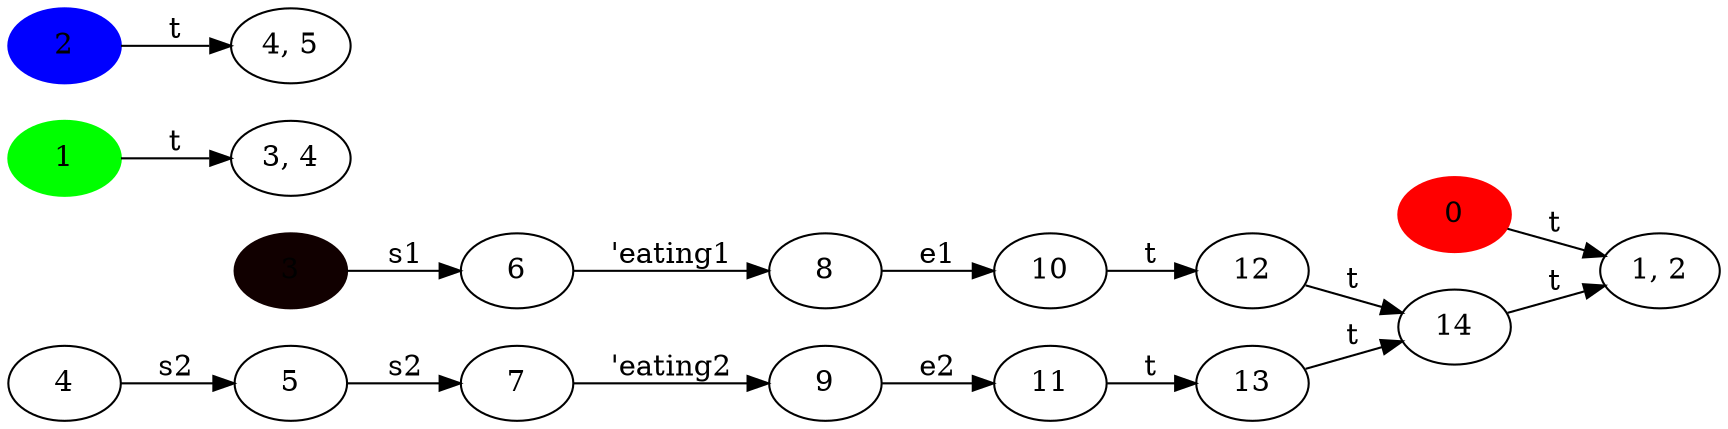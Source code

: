 digraph M {
style=filled;
rankdir = LR  ;

0->		"1, 2"[label="t"]

1->		"3, 4"[label="t"]

2->		"4, 5" [label="t"]

3->		"6"  [label="s1"]

4->
5->		"7"  [label="s2"]

6->		"8" [label="'eating1"]

7->		"9"[label="'eating2"]

8->		"10"[label="e1"]

9->		"11"[label="e2"]

10->	"12"[label="t"]

11->		"13"[label="t"]

12->		"14"[label="t"]

13->		"14"[label="t"]

14->		"1, 2"[label="t"]

0 [color="#FF0000", style=filled];
1 [color="#00FF00", style=filled];
2 [color="#0000FF", style=filled];
3 [color="#110000", style=filled];

}
